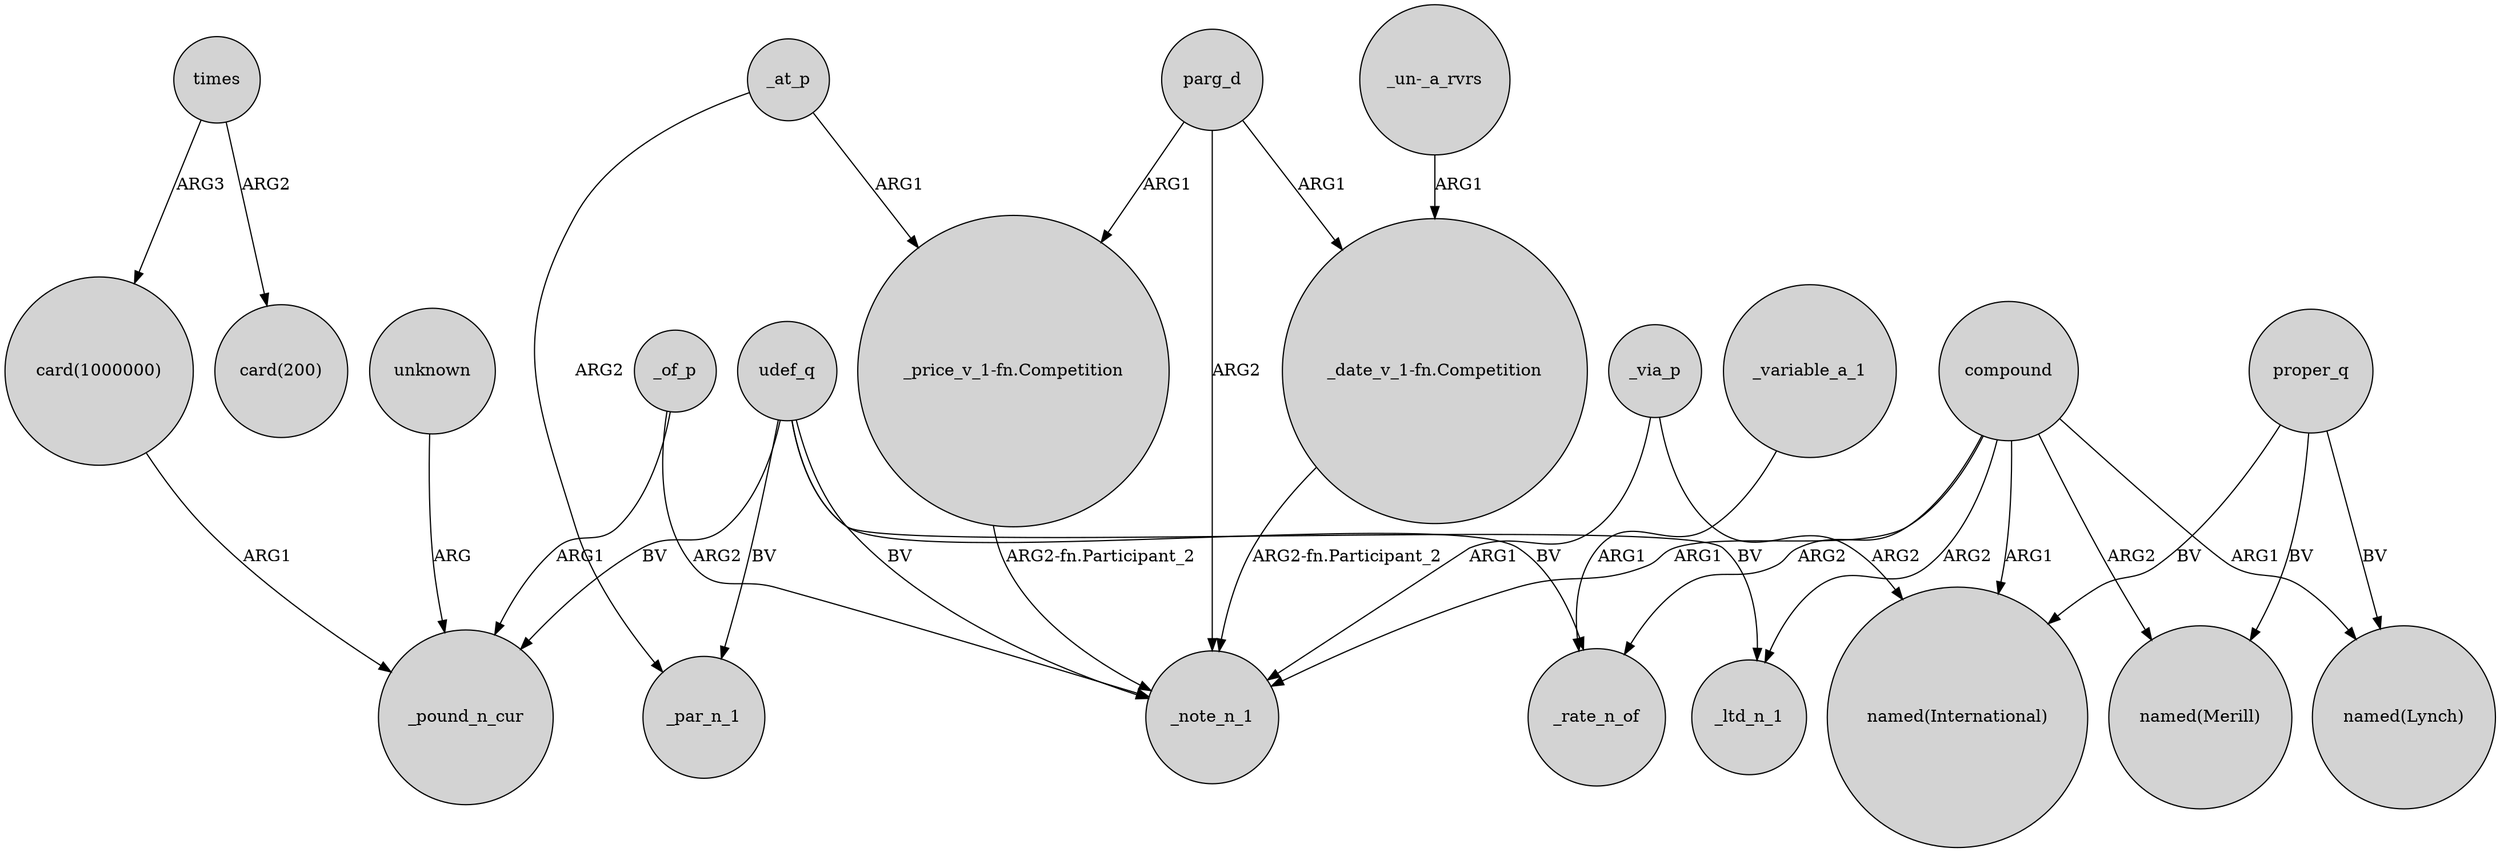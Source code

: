 digraph {
	node [shape=circle style=filled]
	"_date_v_1-fn.Competition" -> _note_n_1 [label="ARG2-fn.Participant_2"]
	udef_q -> _pound_n_cur [label=BV]
	_at_p -> _par_n_1 [label=ARG2]
	"_price_v_1-fn.Competition" -> _note_n_1 [label="ARG2-fn.Participant_2"]
	unknown -> _pound_n_cur [label=ARG]
	_at_p -> "_price_v_1-fn.Competition" [label=ARG1]
	compound -> "named(International)" [label=ARG1]
	times -> "card(1000000)" [label=ARG3]
	parg_d -> "_date_v_1-fn.Competition" [label=ARG1]
	times -> "card(200)" [label=ARG2]
	udef_q -> _rate_n_of [label=BV]
	"_un-_a_rvrs" -> "_date_v_1-fn.Competition" [label=ARG1]
	parg_d -> _note_n_1 [label=ARG2]
	_via_p -> _note_n_1 [label=ARG1]
	compound -> _rate_n_of [label=ARG2]
	proper_q -> "named(International)" [label=BV]
	_via_p -> "named(International)" [label=ARG2]
	"card(1000000)" -> _pound_n_cur [label=ARG1]
	_of_p -> _pound_n_cur [label=ARG1]
	udef_q -> _par_n_1 [label=BV]
	udef_q -> _note_n_1 [label=BV]
	compound -> _note_n_1 [label=ARG1]
	proper_q -> "named(Merill)" [label=BV]
	proper_q -> "named(Lynch)" [label=BV]
	compound -> _ltd_n_1 [label=ARG2]
	compound -> "named(Lynch)" [label=ARG1]
	udef_q -> _ltd_n_1 [label=BV]
	parg_d -> "_price_v_1-fn.Competition" [label=ARG1]
	_of_p -> _note_n_1 [label=ARG2]
	compound -> "named(Merill)" [label=ARG2]
	_variable_a_1 -> _rate_n_of [label=ARG1]
}
